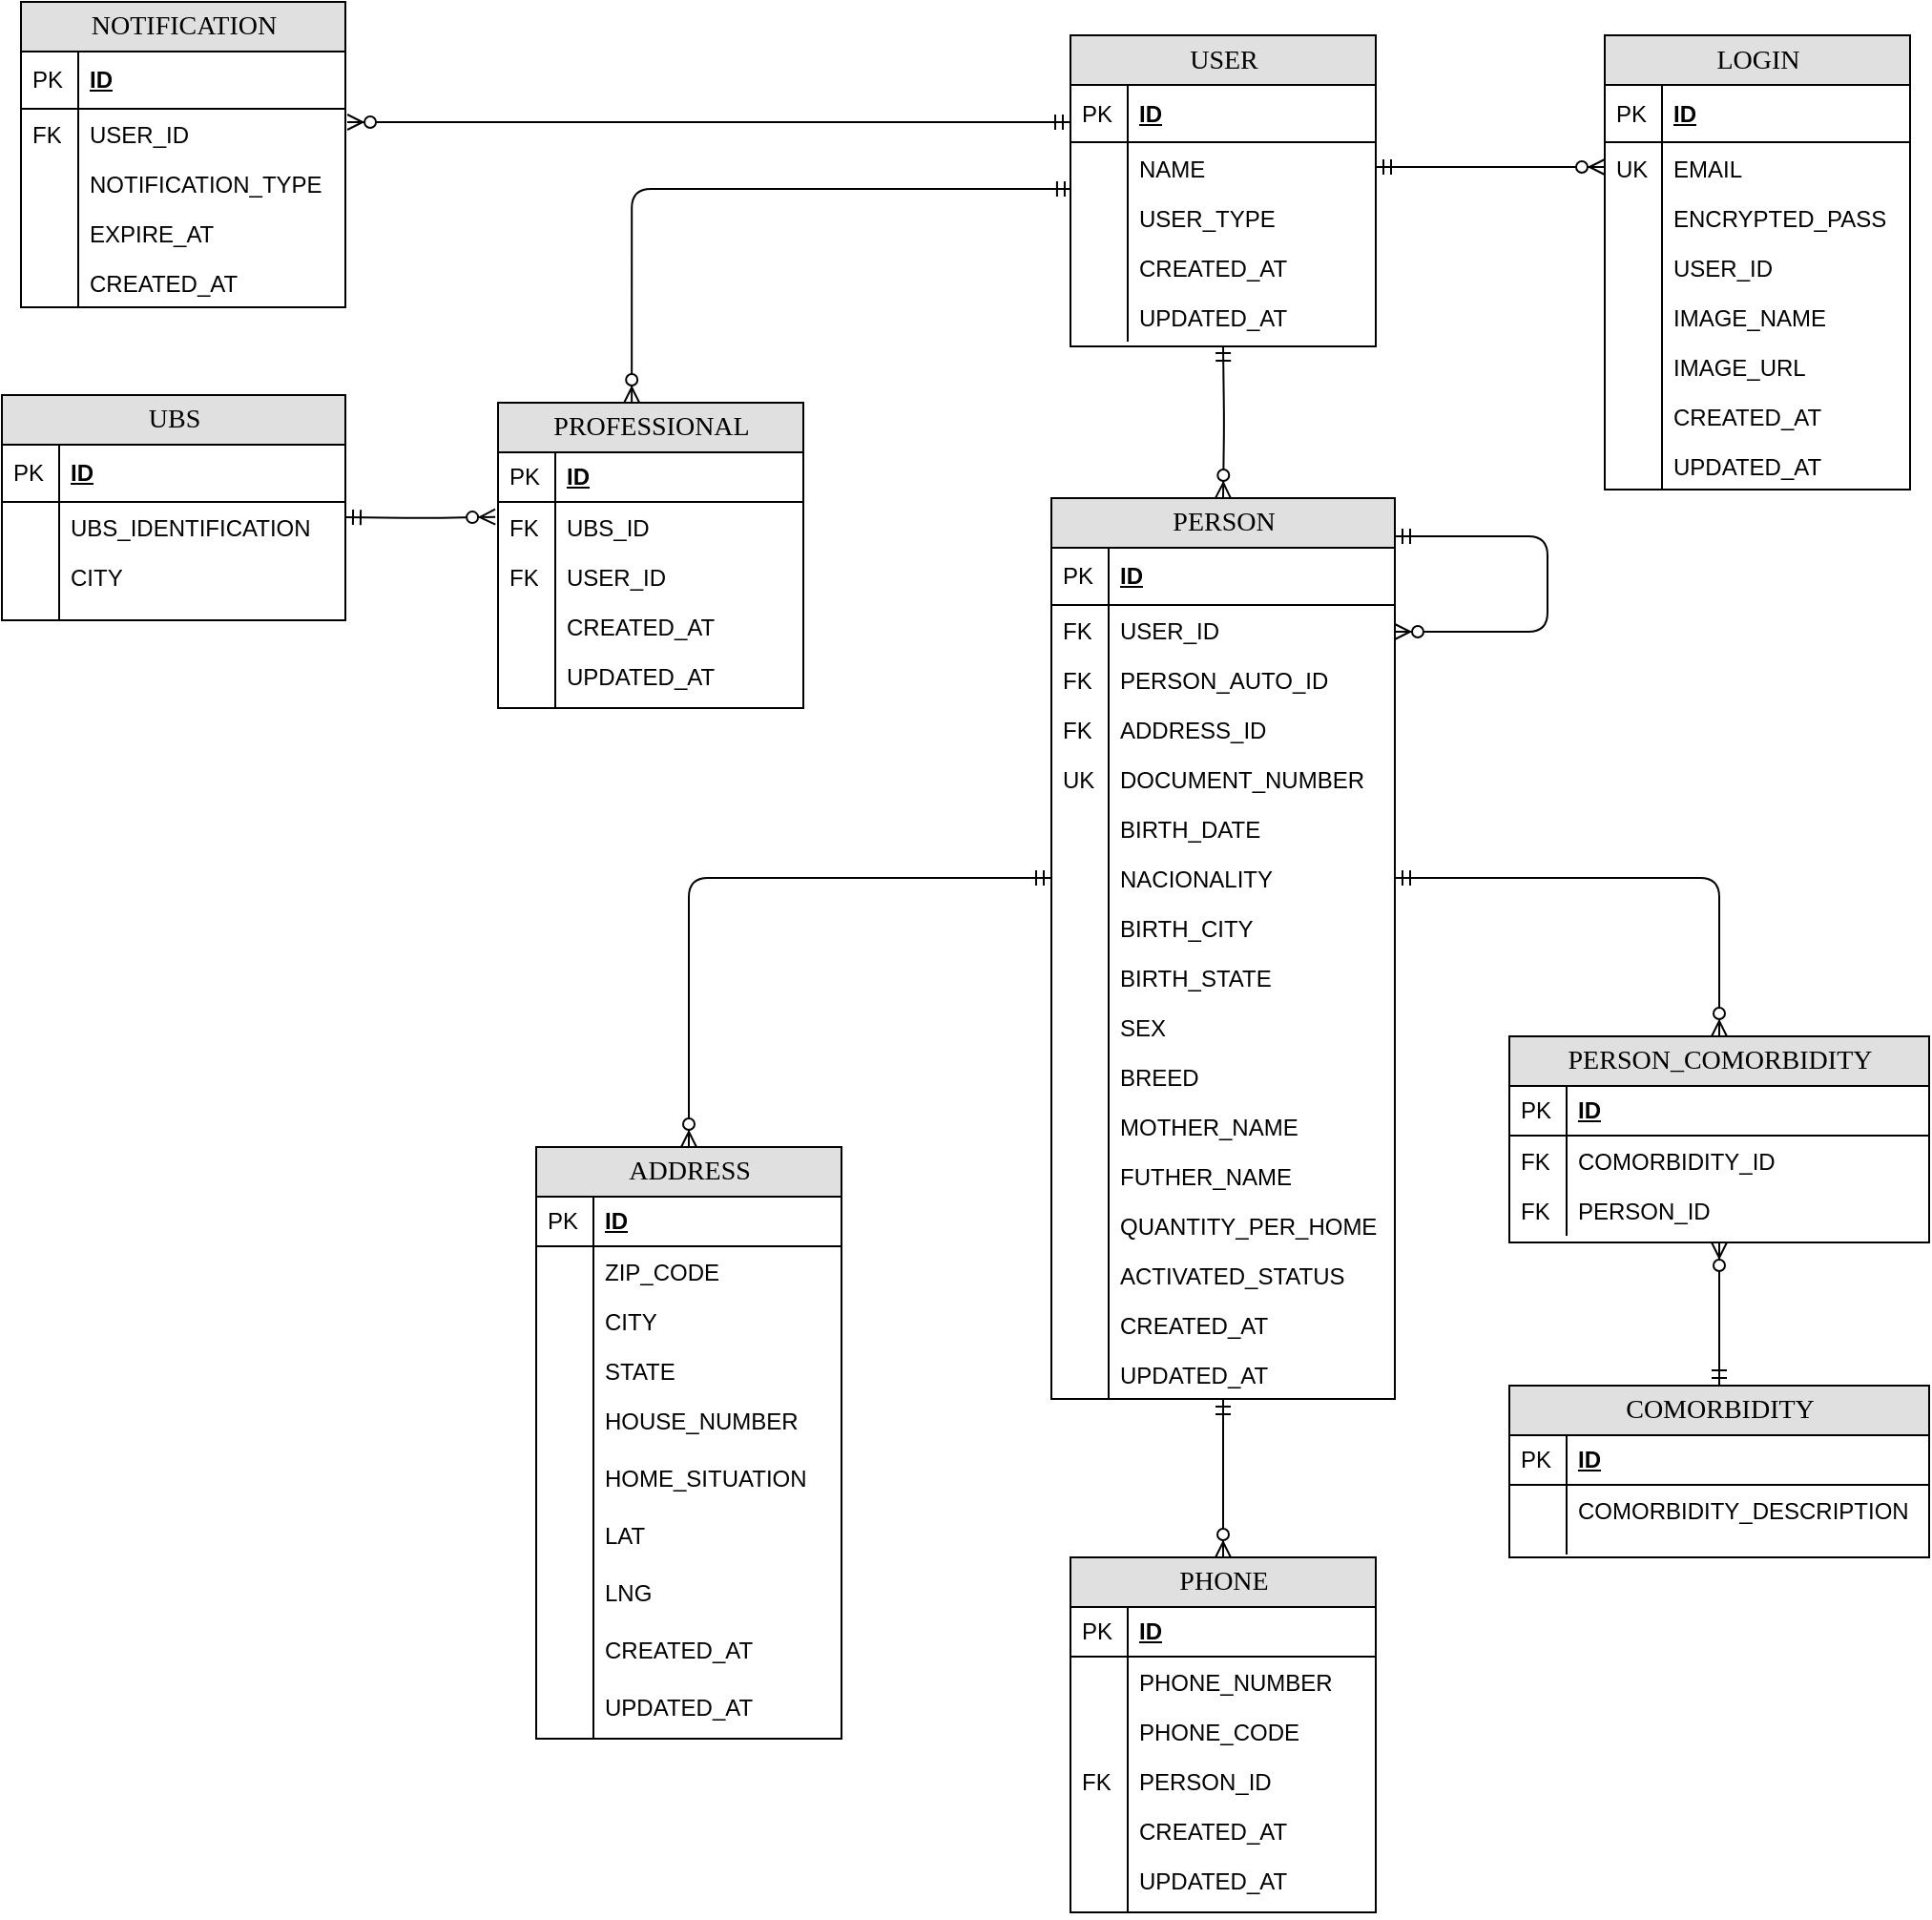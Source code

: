 <mxfile version="13.9.2" type="google"><diagram name="Page-1" id="e56a1550-8fbb-45ad-956c-1786394a9013"><mxGraphModel dx="608" dy="676" grid="1" gridSize="10" guides="1" tooltips="1" connect="1" arrows="1" fold="1" page="1" pageScale="1" pageWidth="1100" pageHeight="850" background="#ffffff" math="0" shadow="0"><root><mxCell id="0"/><mxCell id="1" parent="0"/><mxCell id="2e49270ec7c68f3f-19" value="PROFESSIONAL" style="swimlane;html=1;fontStyle=0;childLayout=stackLayout;horizontal=1;startSize=26;fillColor=#e0e0e0;horizontalStack=0;resizeParent=1;resizeLast=0;collapsible=1;marginBottom=0;swimlaneFillColor=#ffffff;align=center;rounded=0;shadow=0;comic=0;labelBackgroundColor=none;strokeWidth=1;fontFamily=Verdana;fontSize=14" parent="1" vertex="1"><mxGeometry x="290" y="360" width="160" height="160" as="geometry"><mxRectangle x="290" y="360" width="140" height="26" as="alternateBounds"/></mxGeometry></mxCell><mxCell id="2e49270ec7c68f3f-20" value="ID" style="shape=partialRectangle;top=0;left=0;right=0;bottom=1;html=1;align=left;verticalAlign=middle;fillColor=none;spacingLeft=34;spacingRight=4;whiteSpace=wrap;overflow=hidden;rotatable=0;points=[[0,0.5],[1,0.5]];portConstraint=eastwest;dropTarget=0;fontStyle=5;" parent="2e49270ec7c68f3f-19" vertex="1"><mxGeometry y="26" width="160" height="26" as="geometry"/></mxCell><mxCell id="2e49270ec7c68f3f-21" value="PK" style="shape=partialRectangle;top=0;left=0;bottom=0;html=1;fillColor=none;align=left;verticalAlign=middle;spacingLeft=4;spacingRight=4;whiteSpace=wrap;overflow=hidden;rotatable=0;points=[];portConstraint=eastwest;part=1;" parent="2e49270ec7c68f3f-20" vertex="1" connectable="0"><mxGeometry width="30" height="26" as="geometry"/></mxCell><mxCell id="MSawZMaYz2n1EIuN0tNE-8" value="UBS_ID" style="shape=partialRectangle;top=0;left=0;right=0;bottom=0;html=1;align=left;verticalAlign=top;fillColor=none;spacingLeft=34;spacingRight=4;whiteSpace=wrap;overflow=hidden;rotatable=0;points=[[0,0.5],[1,0.5]];portConstraint=eastwest;dropTarget=0;" parent="2e49270ec7c68f3f-19" vertex="1"><mxGeometry y="52" width="160" height="26" as="geometry"/></mxCell><mxCell id="MSawZMaYz2n1EIuN0tNE-9" value="FK" style="shape=partialRectangle;top=0;left=0;bottom=0;html=1;fillColor=none;align=left;verticalAlign=top;spacingLeft=4;spacingRight=4;whiteSpace=wrap;overflow=hidden;rotatable=0;points=[];portConstraint=eastwest;part=1;" parent="MSawZMaYz2n1EIuN0tNE-8" vertex="1" connectable="0"><mxGeometry width="30" height="26" as="geometry"/></mxCell><mxCell id="2e49270ec7c68f3f-22" value="USER_ID" style="shape=partialRectangle;top=0;left=0;right=0;bottom=0;html=1;align=left;verticalAlign=top;fillColor=none;spacingLeft=34;spacingRight=4;whiteSpace=wrap;overflow=hidden;rotatable=0;points=[[0,0.5],[1,0.5]];portConstraint=eastwest;dropTarget=0;" parent="2e49270ec7c68f3f-19" vertex="1"><mxGeometry y="78" width="160" height="26" as="geometry"/></mxCell><mxCell id="2e49270ec7c68f3f-23" value="FK" style="shape=partialRectangle;top=0;left=0;bottom=0;html=1;fillColor=none;align=left;verticalAlign=top;spacingLeft=4;spacingRight=4;whiteSpace=wrap;overflow=hidden;rotatable=0;points=[];portConstraint=eastwest;part=1;" parent="2e49270ec7c68f3f-22" vertex="1" connectable="0"><mxGeometry width="30" height="26" as="geometry"/></mxCell><mxCell id="dJWVz6h70ZoYhzrQXowc-44" value="CREATED_AT" style="shape=partialRectangle;top=0;left=0;right=0;bottom=0;html=1;align=left;verticalAlign=top;fillColor=none;spacingLeft=34;spacingRight=4;whiteSpace=wrap;overflow=hidden;rotatable=0;points=[[0,0.5],[1,0.5]];portConstraint=eastwest;dropTarget=0;" parent="2e49270ec7c68f3f-19" vertex="1"><mxGeometry y="104" width="160" height="26" as="geometry"/></mxCell><mxCell id="dJWVz6h70ZoYhzrQXowc-45" value="" style="shape=partialRectangle;top=0;left=0;bottom=0;html=1;fillColor=none;align=left;verticalAlign=top;spacingLeft=4;spacingRight=4;whiteSpace=wrap;overflow=hidden;rotatable=0;points=[];portConstraint=eastwest;part=1;" parent="dJWVz6h70ZoYhzrQXowc-44" vertex="1" connectable="0"><mxGeometry width="30" height="26" as="geometry"/></mxCell><mxCell id="dJWVz6h70ZoYhzrQXowc-52" value="UPDATED_AT" style="shape=partialRectangle;top=0;left=0;right=0;bottom=0;html=1;align=left;verticalAlign=top;fillColor=none;spacingLeft=34;spacingRight=4;whiteSpace=wrap;overflow=hidden;rotatable=0;points=[[0,0.5],[1,0.5]];portConstraint=eastwest;dropTarget=0;" parent="2e49270ec7c68f3f-19" vertex="1"><mxGeometry y="130" width="160" height="30" as="geometry"/></mxCell><mxCell id="dJWVz6h70ZoYhzrQXowc-53" value="" style="shape=partialRectangle;top=0;left=0;bottom=0;html=1;fillColor=none;align=left;verticalAlign=top;spacingLeft=4;spacingRight=4;whiteSpace=wrap;overflow=hidden;rotatable=0;points=[];portConstraint=eastwest;part=1;" parent="dJWVz6h70ZoYhzrQXowc-52" vertex="1" connectable="0"><mxGeometry width="30" height="30.0" as="geometry"/></mxCell><mxCell id="2e49270ec7c68f3f-30" value="PERSON" style="swimlane;html=1;fontStyle=0;childLayout=stackLayout;horizontal=1;startSize=26;fillColor=#e0e0e0;horizontalStack=0;resizeParent=1;resizeLast=0;collapsible=1;marginBottom=0;swimlaneFillColor=#ffffff;align=center;rounded=0;shadow=0;comic=0;labelBackgroundColor=none;strokeWidth=1;fontFamily=Verdana;fontSize=14" parent="1" vertex="1"><mxGeometry x="580" y="410" width="180" height="472" as="geometry"/></mxCell><mxCell id="2e49270ec7c68f3f-31" value="ID" style="shape=partialRectangle;top=0;left=0;right=0;bottom=1;html=1;align=left;verticalAlign=middle;fillColor=none;spacingLeft=34;spacingRight=4;whiteSpace=wrap;overflow=hidden;rotatable=0;points=[[0,0.5],[1,0.5]];portConstraint=eastwest;dropTarget=0;fontStyle=5;" parent="2e49270ec7c68f3f-30" vertex="1"><mxGeometry y="26" width="180" height="30" as="geometry"/></mxCell><mxCell id="2e49270ec7c68f3f-32" value="PK" style="shape=partialRectangle;top=0;left=0;bottom=0;html=1;fillColor=none;align=left;verticalAlign=middle;spacingLeft=4;spacingRight=4;whiteSpace=wrap;overflow=hidden;rotatable=0;points=[];portConstraint=eastwest;part=1;" parent="2e49270ec7c68f3f-31" vertex="1" connectable="0"><mxGeometry width="30" height="30" as="geometry"/></mxCell><mxCell id="2e49270ec7c68f3f-33" value="USER_ID" style="shape=partialRectangle;top=0;left=0;right=0;bottom=0;html=1;align=left;verticalAlign=top;fillColor=none;spacingLeft=34;spacingRight=4;whiteSpace=wrap;overflow=hidden;rotatable=0;points=[[0,0.5],[1,0.5]];portConstraint=eastwest;dropTarget=0;" parent="2e49270ec7c68f3f-30" vertex="1"><mxGeometry y="56" width="180" height="26" as="geometry"/></mxCell><mxCell id="2e49270ec7c68f3f-34" value="FK" style="shape=partialRectangle;top=0;left=0;bottom=0;html=1;fillColor=none;align=left;verticalAlign=top;spacingLeft=4;spacingRight=4;whiteSpace=wrap;overflow=hidden;rotatable=0;points=[];portConstraint=eastwest;part=1;" parent="2e49270ec7c68f3f-33" vertex="1" connectable="0"><mxGeometry width="30" height="26" as="geometry"/></mxCell><mxCell id="dJWVz6h70ZoYhzrQXowc-6" value="PERSON_AUTO_ID" style="shape=partialRectangle;top=0;left=0;right=0;bottom=0;html=1;align=left;verticalAlign=top;fillColor=none;spacingLeft=34;spacingRight=4;whiteSpace=wrap;overflow=hidden;rotatable=0;points=[[0,0.5],[1,0.5]];portConstraint=eastwest;dropTarget=0;" parent="2e49270ec7c68f3f-30" vertex="1"><mxGeometry y="82" width="180" height="26" as="geometry"/></mxCell><mxCell id="dJWVz6h70ZoYhzrQXowc-7" value="FK" style="shape=partialRectangle;top=0;left=0;bottom=0;html=1;fillColor=none;align=left;verticalAlign=top;spacingLeft=4;spacingRight=4;whiteSpace=wrap;overflow=hidden;rotatable=0;points=[];portConstraint=eastwest;part=1;" parent="dJWVz6h70ZoYhzrQXowc-6" vertex="1" connectable="0"><mxGeometry width="30" height="26" as="geometry"/></mxCell><mxCell id="F0-xyj9zfPIRw7pOs0oH-39" value="ADDRESS_ID" style="shape=partialRectangle;top=0;left=0;right=0;bottom=0;html=1;align=left;verticalAlign=top;fillColor=none;spacingLeft=34;spacingRight=4;whiteSpace=wrap;overflow=hidden;rotatable=0;points=[[0,0.5],[1,0.5]];portConstraint=eastwest;dropTarget=0;" vertex="1" parent="2e49270ec7c68f3f-30"><mxGeometry y="108" width="180" height="26" as="geometry"/></mxCell><mxCell id="F0-xyj9zfPIRw7pOs0oH-40" value="FK" style="shape=partialRectangle;top=0;left=0;bottom=0;html=1;fillColor=none;align=left;verticalAlign=top;spacingLeft=4;spacingRight=4;whiteSpace=wrap;overflow=hidden;rotatable=0;points=[];portConstraint=eastwest;part=1;" vertex="1" connectable="0" parent="F0-xyj9zfPIRw7pOs0oH-39"><mxGeometry width="30" height="26" as="geometry"/></mxCell><mxCell id="2e49270ec7c68f3f-35" value="DOCUMENT_NUMBER" style="shape=partialRectangle;top=0;left=0;right=0;bottom=0;html=1;align=left;verticalAlign=top;fillColor=none;spacingLeft=34;spacingRight=4;whiteSpace=wrap;overflow=hidden;rotatable=0;points=[[0,0.5],[1,0.5]];portConstraint=eastwest;dropTarget=0;" parent="2e49270ec7c68f3f-30" vertex="1"><mxGeometry y="134" width="180" height="26" as="geometry"/></mxCell><mxCell id="2e49270ec7c68f3f-36" value="UK" style="shape=partialRectangle;top=0;left=0;bottom=0;html=1;fillColor=none;align=left;verticalAlign=top;spacingLeft=4;spacingRight=4;whiteSpace=wrap;overflow=hidden;rotatable=0;points=[];portConstraint=eastwest;part=1;" parent="2e49270ec7c68f3f-35" vertex="1" connectable="0"><mxGeometry width="30" height="26" as="geometry"/></mxCell><mxCell id="2e49270ec7c68f3f-37" value="BIRTH_DATE" style="shape=partialRectangle;top=0;left=0;right=0;bottom=0;html=1;align=left;verticalAlign=top;fillColor=none;spacingLeft=34;spacingRight=4;whiteSpace=wrap;overflow=hidden;rotatable=0;points=[[0,0.5],[1,0.5]];portConstraint=eastwest;dropTarget=0;" parent="2e49270ec7c68f3f-30" vertex="1"><mxGeometry y="160" width="180" height="26" as="geometry"/></mxCell><mxCell id="2e49270ec7c68f3f-38" value="" style="shape=partialRectangle;top=0;left=0;bottom=0;html=1;fillColor=none;align=left;verticalAlign=top;spacingLeft=4;spacingRight=4;whiteSpace=wrap;overflow=hidden;rotatable=0;points=[];portConstraint=eastwest;part=1;" parent="2e49270ec7c68f3f-37" vertex="1" connectable="0"><mxGeometry width="30" height="26" as="geometry"/></mxCell><mxCell id="MSawZMaYz2n1EIuN0tNE-45" value="NACIONALITY" style="shape=partialRectangle;top=0;left=0;right=0;bottom=0;html=1;align=left;verticalAlign=top;fillColor=none;spacingLeft=34;spacingRight=4;whiteSpace=wrap;overflow=hidden;rotatable=0;points=[[0,0.5],[1,0.5]];portConstraint=eastwest;dropTarget=0;" parent="2e49270ec7c68f3f-30" vertex="1"><mxGeometry y="186" width="180" height="26" as="geometry"/></mxCell><mxCell id="MSawZMaYz2n1EIuN0tNE-46" value="" style="shape=partialRectangle;top=0;left=0;bottom=0;html=1;fillColor=none;align=left;verticalAlign=top;spacingLeft=4;spacingRight=4;whiteSpace=wrap;overflow=hidden;rotatable=0;points=[];portConstraint=eastwest;part=1;" parent="MSawZMaYz2n1EIuN0tNE-45" vertex="1" connectable="0"><mxGeometry width="30" height="26" as="geometry"/></mxCell><mxCell id="MSawZMaYz2n1EIuN0tNE-47" value="BIRTH_CITY" style="shape=partialRectangle;top=0;left=0;right=0;bottom=0;html=1;align=left;verticalAlign=top;fillColor=none;spacingLeft=34;spacingRight=4;whiteSpace=wrap;overflow=hidden;rotatable=0;points=[[0,0.5],[1,0.5]];portConstraint=eastwest;dropTarget=0;" parent="2e49270ec7c68f3f-30" vertex="1"><mxGeometry y="212" width="180" height="26" as="geometry"/></mxCell><mxCell id="MSawZMaYz2n1EIuN0tNE-48" value="" style="shape=partialRectangle;top=0;left=0;bottom=0;html=1;fillColor=none;align=left;verticalAlign=top;spacingLeft=4;spacingRight=4;whiteSpace=wrap;overflow=hidden;rotatable=0;points=[];portConstraint=eastwest;part=1;" parent="MSawZMaYz2n1EIuN0tNE-47" vertex="1" connectable="0"><mxGeometry width="30" height="26" as="geometry"/></mxCell><mxCell id="MSawZMaYz2n1EIuN0tNE-49" value="BIRTH_STATE" style="shape=partialRectangle;top=0;left=0;right=0;bottom=0;html=1;align=left;verticalAlign=top;fillColor=none;spacingLeft=34;spacingRight=4;whiteSpace=wrap;overflow=hidden;rotatable=0;points=[[0,0.5],[1,0.5]];portConstraint=eastwest;dropTarget=0;" parent="2e49270ec7c68f3f-30" vertex="1"><mxGeometry y="238" width="180" height="26" as="geometry"/></mxCell><mxCell id="MSawZMaYz2n1EIuN0tNE-50" value="" style="shape=partialRectangle;top=0;left=0;bottom=0;html=1;fillColor=none;align=left;verticalAlign=top;spacingLeft=4;spacingRight=4;whiteSpace=wrap;overflow=hidden;rotatable=0;points=[];portConstraint=eastwest;part=1;" parent="MSawZMaYz2n1EIuN0tNE-49" vertex="1" connectable="0"><mxGeometry width="30" height="26" as="geometry"/></mxCell><mxCell id="MSawZMaYz2n1EIuN0tNE-51" value="SEX" style="shape=partialRectangle;top=0;left=0;right=0;bottom=0;html=1;align=left;verticalAlign=top;fillColor=none;spacingLeft=34;spacingRight=4;whiteSpace=wrap;overflow=hidden;rotatable=0;points=[[0,0.5],[1,0.5]];portConstraint=eastwest;dropTarget=0;" parent="2e49270ec7c68f3f-30" vertex="1"><mxGeometry y="264" width="180" height="26" as="geometry"/></mxCell><mxCell id="MSawZMaYz2n1EIuN0tNE-52" value="" style="shape=partialRectangle;top=0;left=0;bottom=0;html=1;fillColor=none;align=left;verticalAlign=top;spacingLeft=4;spacingRight=4;whiteSpace=wrap;overflow=hidden;rotatable=0;points=[];portConstraint=eastwest;part=1;" parent="MSawZMaYz2n1EIuN0tNE-51" vertex="1" connectable="0"><mxGeometry width="30" height="26" as="geometry"/></mxCell><mxCell id="MSawZMaYz2n1EIuN0tNE-53" value="BREED" style="shape=partialRectangle;top=0;left=0;right=0;bottom=0;html=1;align=left;verticalAlign=top;fillColor=none;spacingLeft=34;spacingRight=4;whiteSpace=wrap;overflow=hidden;rotatable=0;points=[[0,0.5],[1,0.5]];portConstraint=eastwest;dropTarget=0;" parent="2e49270ec7c68f3f-30" vertex="1"><mxGeometry y="290" width="180" height="26" as="geometry"/></mxCell><mxCell id="MSawZMaYz2n1EIuN0tNE-54" value="" style="shape=partialRectangle;top=0;left=0;bottom=0;html=1;fillColor=none;align=left;verticalAlign=top;spacingLeft=4;spacingRight=4;whiteSpace=wrap;overflow=hidden;rotatable=0;points=[];portConstraint=eastwest;part=1;" parent="MSawZMaYz2n1EIuN0tNE-53" vertex="1" connectable="0"><mxGeometry width="30" height="26" as="geometry"/></mxCell><mxCell id="MSawZMaYz2n1EIuN0tNE-57" value="MOTHER_NAME" style="shape=partialRectangle;top=0;left=0;right=0;bottom=0;html=1;align=left;verticalAlign=top;fillColor=none;spacingLeft=34;spacingRight=4;whiteSpace=wrap;overflow=hidden;rotatable=0;points=[[0,0.5],[1,0.5]];portConstraint=eastwest;dropTarget=0;" parent="2e49270ec7c68f3f-30" vertex="1"><mxGeometry y="316" width="180" height="26" as="geometry"/></mxCell><mxCell id="MSawZMaYz2n1EIuN0tNE-58" value="" style="shape=partialRectangle;top=0;left=0;bottom=0;html=1;fillColor=none;align=left;verticalAlign=top;spacingLeft=4;spacingRight=4;whiteSpace=wrap;overflow=hidden;rotatable=0;points=[];portConstraint=eastwest;part=1;" parent="MSawZMaYz2n1EIuN0tNE-57" vertex="1" connectable="0"><mxGeometry width="30" height="26" as="geometry"/></mxCell><mxCell id="MSawZMaYz2n1EIuN0tNE-55" value="FUTHER_NAME" style="shape=partialRectangle;top=0;left=0;right=0;bottom=0;html=1;align=left;verticalAlign=top;fillColor=none;spacingLeft=34;spacingRight=4;whiteSpace=wrap;overflow=hidden;rotatable=0;points=[[0,0.5],[1,0.5]];portConstraint=eastwest;dropTarget=0;" parent="2e49270ec7c68f3f-30" vertex="1"><mxGeometry y="342" width="180" height="26" as="geometry"/></mxCell><mxCell id="MSawZMaYz2n1EIuN0tNE-56" value="" style="shape=partialRectangle;top=0;left=0;bottom=0;html=1;fillColor=none;align=left;verticalAlign=top;spacingLeft=4;spacingRight=4;whiteSpace=wrap;overflow=hidden;rotatable=0;points=[];portConstraint=eastwest;part=1;" parent="MSawZMaYz2n1EIuN0tNE-55" vertex="1" connectable="0"><mxGeometry width="30" height="26" as="geometry"/></mxCell><mxCell id="MSawZMaYz2n1EIuN0tNE-65" value="QUANTITY_PER_HOME" style="shape=partialRectangle;top=0;left=0;right=0;bottom=0;html=1;align=left;verticalAlign=top;fillColor=none;spacingLeft=34;spacingRight=4;whiteSpace=wrap;overflow=hidden;rotatable=0;points=[[0,0.5],[1,0.5]];portConstraint=eastwest;dropTarget=0;" parent="2e49270ec7c68f3f-30" vertex="1"><mxGeometry y="368" width="180" height="26" as="geometry"/></mxCell><mxCell id="MSawZMaYz2n1EIuN0tNE-66" value="" style="shape=partialRectangle;top=0;left=0;bottom=0;html=1;fillColor=none;align=left;verticalAlign=top;spacingLeft=4;spacingRight=4;whiteSpace=wrap;overflow=hidden;rotatable=0;points=[];portConstraint=eastwest;part=1;" parent="MSawZMaYz2n1EIuN0tNE-65" vertex="1" connectable="0"><mxGeometry width="30" height="26" as="geometry"/></mxCell><mxCell id="dJWVz6h70ZoYhzrQXowc-1" value="ACTIVATED_STATUS" style="shape=partialRectangle;top=0;left=0;right=0;bottom=0;html=1;align=left;verticalAlign=top;fillColor=none;spacingLeft=34;spacingRight=4;whiteSpace=wrap;overflow=hidden;rotatable=0;points=[[0,0.5],[1,0.5]];portConstraint=eastwest;dropTarget=0;" parent="2e49270ec7c68f3f-30" vertex="1"><mxGeometry y="394" width="180" height="26" as="geometry"/></mxCell><mxCell id="dJWVz6h70ZoYhzrQXowc-2" value="" style="shape=partialRectangle;top=0;left=0;bottom=0;html=1;fillColor=none;align=left;verticalAlign=top;spacingLeft=4;spacingRight=4;whiteSpace=wrap;overflow=hidden;rotatable=0;points=[];portConstraint=eastwest;part=1;" parent="dJWVz6h70ZoYhzrQXowc-1" vertex="1" connectable="0"><mxGeometry width="30" height="26" as="geometry"/></mxCell><mxCell id="dJWVz6h70ZoYhzrQXowc-42" value="CREATED_AT" style="shape=partialRectangle;top=0;left=0;right=0;bottom=0;html=1;align=left;verticalAlign=top;fillColor=none;spacingLeft=34;spacingRight=4;whiteSpace=wrap;overflow=hidden;rotatable=0;points=[[0,0.5],[1,0.5]];portConstraint=eastwest;dropTarget=0;" parent="2e49270ec7c68f3f-30" vertex="1"><mxGeometry y="420" width="180" height="26" as="geometry"/></mxCell><mxCell id="dJWVz6h70ZoYhzrQXowc-43" value="" style="shape=partialRectangle;top=0;left=0;bottom=0;html=1;fillColor=none;align=left;verticalAlign=top;spacingLeft=4;spacingRight=4;whiteSpace=wrap;overflow=hidden;rotatable=0;points=[];portConstraint=eastwest;part=1;" parent="dJWVz6h70ZoYhzrQXowc-42" vertex="1" connectable="0"><mxGeometry width="30" height="26" as="geometry"/></mxCell><mxCell id="dJWVz6h70ZoYhzrQXowc-50" value="UPDATED_AT" style="shape=partialRectangle;top=0;left=0;right=0;bottom=0;html=1;align=left;verticalAlign=top;fillColor=none;spacingLeft=34;spacingRight=4;whiteSpace=wrap;overflow=hidden;rotatable=0;points=[[0,0.5],[1,0.5]];portConstraint=eastwest;dropTarget=0;" parent="2e49270ec7c68f3f-30" vertex="1"><mxGeometry y="446" width="180" height="26" as="geometry"/></mxCell><mxCell id="dJWVz6h70ZoYhzrQXowc-51" value="" style="shape=partialRectangle;top=0;left=0;bottom=0;html=1;fillColor=none;align=left;verticalAlign=top;spacingLeft=4;spacingRight=4;whiteSpace=wrap;overflow=hidden;rotatable=0;points=[];portConstraint=eastwest;part=1;" parent="dJWVz6h70ZoYhzrQXowc-50" vertex="1" connectable="0"><mxGeometry width="30" height="26" as="geometry"/></mxCell><mxCell id="2e49270ec7c68f3f-58" value="" style="edgeStyle=orthogonalEdgeStyle;html=1;endArrow=ERzeroToMany;startArrow=ERmandOne;labelBackgroundColor=none;fontFamily=Verdana;fontSize=14;" parent="1" target="2e49270ec7c68f3f-30" edge="1"><mxGeometry width="100" height="100" relative="1" as="geometry"><mxPoint x="670" y="330" as="sourcePoint"/><mxPoint x="830" y="380" as="targetPoint"/><Array as="points"/></mxGeometry></mxCell><mxCell id="2e49270ec7c68f3f-80" value="UBS" style="swimlane;html=1;fontStyle=0;childLayout=stackLayout;horizontal=1;startSize=26;fillColor=#e0e0e0;horizontalStack=0;resizeParent=1;resizeLast=0;collapsible=1;marginBottom=0;swimlaneFillColor=#ffffff;align=center;rounded=0;shadow=0;comic=0;labelBackgroundColor=none;strokeWidth=1;fontFamily=Verdana;fontSize=14" parent="1" vertex="1"><mxGeometry x="30" y="356" width="180" height="118" as="geometry"/></mxCell><mxCell id="2e49270ec7c68f3f-81" value="ID" style="shape=partialRectangle;top=0;left=0;right=0;bottom=1;html=1;align=left;verticalAlign=middle;fillColor=none;spacingLeft=34;spacingRight=4;whiteSpace=wrap;overflow=hidden;rotatable=0;points=[[0,0.5],[1,0.5]];portConstraint=eastwest;dropTarget=0;fontStyle=5;" parent="2e49270ec7c68f3f-80" vertex="1"><mxGeometry y="26" width="180" height="30" as="geometry"/></mxCell><mxCell id="2e49270ec7c68f3f-82" value="PK" style="shape=partialRectangle;top=0;left=0;bottom=0;html=1;fillColor=none;align=left;verticalAlign=middle;spacingLeft=4;spacingRight=4;whiteSpace=wrap;overflow=hidden;rotatable=0;points=[];portConstraint=eastwest;part=1;" parent="2e49270ec7c68f3f-81" vertex="1" connectable="0"><mxGeometry width="30" height="30" as="geometry"/></mxCell><mxCell id="2e49270ec7c68f3f-87" value="UBS_IDENTIFICATION" style="shape=partialRectangle;top=0;left=0;right=0;bottom=0;html=1;align=left;verticalAlign=top;fillColor=none;spacingLeft=34;spacingRight=4;whiteSpace=wrap;overflow=hidden;rotatable=0;points=[[0,0.5],[1,0.5]];portConstraint=eastwest;dropTarget=0;" parent="2e49270ec7c68f3f-80" vertex="1"><mxGeometry y="56" width="180" height="26" as="geometry"/></mxCell><mxCell id="2e49270ec7c68f3f-88" value="" style="shape=partialRectangle;top=0;left=0;bottom=0;html=1;fillColor=none;align=left;verticalAlign=top;spacingLeft=4;spacingRight=4;whiteSpace=wrap;overflow=hidden;rotatable=0;points=[];portConstraint=eastwest;part=1;" parent="2e49270ec7c68f3f-87" vertex="1" connectable="0"><mxGeometry width="30" height="26" as="geometry"/></mxCell><mxCell id="MSawZMaYz2n1EIuN0tNE-5" value="CITY" style="shape=partialRectangle;top=0;left=0;right=0;bottom=0;html=1;align=left;verticalAlign=top;fillColor=none;spacingLeft=34;spacingRight=4;whiteSpace=wrap;overflow=hidden;rotatable=0;points=[[0,0.5],[1,0.5]];portConstraint=eastwest;dropTarget=0;" parent="2e49270ec7c68f3f-80" vertex="1"><mxGeometry y="82" width="180" height="26" as="geometry"/></mxCell><mxCell id="MSawZMaYz2n1EIuN0tNE-6" value="" style="shape=partialRectangle;top=0;left=0;bottom=0;html=1;fillColor=none;align=left;verticalAlign=top;spacingLeft=4;spacingRight=4;whiteSpace=wrap;overflow=hidden;rotatable=0;points=[];portConstraint=eastwest;part=1;" parent="MSawZMaYz2n1EIuN0tNE-5" vertex="1" connectable="0"><mxGeometry width="30" height="26" as="geometry"/></mxCell><mxCell id="2e49270ec7c68f3f-89" value="" style="shape=partialRectangle;top=0;left=0;right=0;bottom=0;html=1;align=left;verticalAlign=top;fillColor=none;spacingLeft=34;spacingRight=4;whiteSpace=wrap;overflow=hidden;rotatable=0;points=[[0,0.5],[1,0.5]];portConstraint=eastwest;dropTarget=0;" parent="2e49270ec7c68f3f-80" vertex="1"><mxGeometry y="108" width="180" height="10" as="geometry"/></mxCell><mxCell id="2e49270ec7c68f3f-90" value="" style="shape=partialRectangle;top=0;left=0;bottom=0;html=1;fillColor=none;align=left;verticalAlign=top;spacingLeft=4;spacingRight=4;whiteSpace=wrap;overflow=hidden;rotatable=0;points=[];portConstraint=eastwest;part=1;" parent="2e49270ec7c68f3f-89" vertex="1" connectable="0"><mxGeometry width="30" height="10" as="geometry"/></mxCell><mxCell id="MSawZMaYz2n1EIuN0tNE-19" value="ADDRESS" style="swimlane;html=1;fontStyle=0;childLayout=stackLayout;horizontal=1;startSize=26;fillColor=#e0e0e0;horizontalStack=0;resizeParent=1;resizeLast=0;collapsible=1;marginBottom=0;swimlaneFillColor=#ffffff;align=center;rounded=0;shadow=0;comic=0;labelBackgroundColor=none;strokeWidth=1;fontFamily=Verdana;fontSize=14" parent="1" vertex="1"><mxGeometry x="310" y="750" width="160" height="310" as="geometry"/></mxCell><mxCell id="MSawZMaYz2n1EIuN0tNE-20" value="ID" style="shape=partialRectangle;top=0;left=0;right=0;bottom=1;html=1;align=left;verticalAlign=middle;fillColor=none;spacingLeft=34;spacingRight=4;whiteSpace=wrap;overflow=hidden;rotatable=0;points=[[0,0.5],[1,0.5]];portConstraint=eastwest;dropTarget=0;fontStyle=5;" parent="MSawZMaYz2n1EIuN0tNE-19" vertex="1"><mxGeometry y="26" width="160" height="26" as="geometry"/></mxCell><mxCell id="MSawZMaYz2n1EIuN0tNE-21" value="PK" style="shape=partialRectangle;top=0;left=0;bottom=0;html=1;fillColor=none;align=left;verticalAlign=middle;spacingLeft=4;spacingRight=4;whiteSpace=wrap;overflow=hidden;rotatable=0;points=[];portConstraint=eastwest;part=1;" parent="MSawZMaYz2n1EIuN0tNE-20" vertex="1" connectable="0"><mxGeometry width="30" height="26" as="geometry"/></mxCell><mxCell id="MSawZMaYz2n1EIuN0tNE-22" value="ZIP_CODE" style="shape=partialRectangle;top=0;left=0;right=0;bottom=0;html=1;align=left;verticalAlign=top;fillColor=none;spacingLeft=34;spacingRight=4;whiteSpace=wrap;overflow=hidden;rotatable=0;points=[[0,0.5],[1,0.5]];portConstraint=eastwest;dropTarget=0;" parent="MSawZMaYz2n1EIuN0tNE-19" vertex="1"><mxGeometry y="52" width="160" height="26" as="geometry"/></mxCell><mxCell id="MSawZMaYz2n1EIuN0tNE-23" value="" style="shape=partialRectangle;top=0;left=0;bottom=0;html=1;fillColor=none;align=left;verticalAlign=top;spacingLeft=4;spacingRight=4;whiteSpace=wrap;overflow=hidden;rotatable=0;points=[];portConstraint=eastwest;part=1;" parent="MSawZMaYz2n1EIuN0tNE-22" vertex="1" connectable="0"><mxGeometry width="30" height="26" as="geometry"/></mxCell><mxCell id="MSawZMaYz2n1EIuN0tNE-24" value="CITY" style="shape=partialRectangle;top=0;left=0;right=0;bottom=0;html=1;align=left;verticalAlign=top;fillColor=none;spacingLeft=34;spacingRight=4;whiteSpace=wrap;overflow=hidden;rotatable=0;points=[[0,0.5],[1,0.5]];portConstraint=eastwest;dropTarget=0;" parent="MSawZMaYz2n1EIuN0tNE-19" vertex="1"><mxGeometry y="78" width="160" height="26" as="geometry"/></mxCell><mxCell id="MSawZMaYz2n1EIuN0tNE-25" value="" style="shape=partialRectangle;top=0;left=0;bottom=0;html=1;fillColor=none;align=left;verticalAlign=top;spacingLeft=4;spacingRight=4;whiteSpace=wrap;overflow=hidden;rotatable=0;points=[];portConstraint=eastwest;part=1;" parent="MSawZMaYz2n1EIuN0tNE-24" vertex="1" connectable="0"><mxGeometry width="30" height="26" as="geometry"/></mxCell><mxCell id="MSawZMaYz2n1EIuN0tNE-28" value="STATE" style="shape=partialRectangle;top=0;left=0;right=0;bottom=0;html=1;align=left;verticalAlign=top;fillColor=none;spacingLeft=34;spacingRight=4;whiteSpace=wrap;overflow=hidden;rotatable=0;points=[[0,0.5],[1,0.5]];portConstraint=eastwest;dropTarget=0;" parent="MSawZMaYz2n1EIuN0tNE-19" vertex="1"><mxGeometry y="104" width="160" height="26" as="geometry"/></mxCell><mxCell id="MSawZMaYz2n1EIuN0tNE-29" value="" style="shape=partialRectangle;top=0;left=0;bottom=0;html=1;fillColor=none;align=left;verticalAlign=top;spacingLeft=4;spacingRight=4;whiteSpace=wrap;overflow=hidden;rotatable=0;points=[];portConstraint=eastwest;part=1;" parent="MSawZMaYz2n1EIuN0tNE-28" vertex="1" connectable="0"><mxGeometry width="30" height="26" as="geometry"/></mxCell><mxCell id="F0-xyj9zfPIRw7pOs0oH-3" value="HOUSE_NUMBER" style="shape=partialRectangle;top=0;left=0;right=0;bottom=0;html=1;align=left;verticalAlign=top;fillColor=none;spacingLeft=34;spacingRight=4;whiteSpace=wrap;overflow=hidden;rotatable=0;points=[[0,0.5],[1,0.5]];portConstraint=eastwest;dropTarget=0;" vertex="1" parent="MSawZMaYz2n1EIuN0tNE-19"><mxGeometry y="130" width="160" height="30" as="geometry"/></mxCell><mxCell id="F0-xyj9zfPIRw7pOs0oH-4" value="" style="shape=partialRectangle;top=0;left=0;bottom=0;html=1;fillColor=none;align=left;verticalAlign=top;spacingLeft=4;spacingRight=4;whiteSpace=wrap;overflow=hidden;rotatable=0;points=[];portConstraint=eastwest;part=1;" vertex="1" connectable="0" parent="F0-xyj9zfPIRw7pOs0oH-3"><mxGeometry width="30" height="30.0" as="geometry"/></mxCell><mxCell id="F0-xyj9zfPIRw7pOs0oH-5" value="HOME_SITUATION" style="shape=partialRectangle;top=0;left=0;right=0;bottom=0;html=1;align=left;verticalAlign=top;fillColor=none;spacingLeft=34;spacingRight=4;whiteSpace=wrap;overflow=hidden;rotatable=0;points=[[0,0.5],[1,0.5]];portConstraint=eastwest;dropTarget=0;" vertex="1" parent="MSawZMaYz2n1EIuN0tNE-19"><mxGeometry y="160" width="160" height="30" as="geometry"/></mxCell><mxCell id="F0-xyj9zfPIRw7pOs0oH-6" value="" style="shape=partialRectangle;top=0;left=0;bottom=0;html=1;fillColor=none;align=left;verticalAlign=top;spacingLeft=4;spacingRight=4;whiteSpace=wrap;overflow=hidden;rotatable=0;points=[];portConstraint=eastwest;part=1;" vertex="1" connectable="0" parent="F0-xyj9zfPIRw7pOs0oH-5"><mxGeometry width="30" height="30.0" as="geometry"/></mxCell><mxCell id="dJWVz6h70ZoYhzrQXowc-56" value="LAT" style="shape=partialRectangle;top=0;left=0;right=0;bottom=0;html=1;align=left;verticalAlign=top;fillColor=none;spacingLeft=34;spacingRight=4;whiteSpace=wrap;overflow=hidden;rotatable=0;points=[[0,0.5],[1,0.5]];portConstraint=eastwest;dropTarget=0;" parent="MSawZMaYz2n1EIuN0tNE-19" vertex="1"><mxGeometry y="190" width="160" height="30" as="geometry"/></mxCell><mxCell id="dJWVz6h70ZoYhzrQXowc-57" value="" style="shape=partialRectangle;top=0;left=0;bottom=0;html=1;fillColor=none;align=left;verticalAlign=top;spacingLeft=4;spacingRight=4;whiteSpace=wrap;overflow=hidden;rotatable=0;points=[];portConstraint=eastwest;part=1;" parent="dJWVz6h70ZoYhzrQXowc-56" vertex="1" connectable="0"><mxGeometry width="30" height="30.0" as="geometry"/></mxCell><mxCell id="F0-xyj9zfPIRw7pOs0oH-1" value="LNG" style="shape=partialRectangle;top=0;left=0;right=0;bottom=0;html=1;align=left;verticalAlign=top;fillColor=none;spacingLeft=34;spacingRight=4;whiteSpace=wrap;overflow=hidden;rotatable=0;points=[[0,0.5],[1,0.5]];portConstraint=eastwest;dropTarget=0;" vertex="1" parent="MSawZMaYz2n1EIuN0tNE-19"><mxGeometry y="220" width="160" height="30" as="geometry"/></mxCell><mxCell id="F0-xyj9zfPIRw7pOs0oH-2" value="" style="shape=partialRectangle;top=0;left=0;bottom=0;html=1;fillColor=none;align=left;verticalAlign=top;spacingLeft=4;spacingRight=4;whiteSpace=wrap;overflow=hidden;rotatable=0;points=[];portConstraint=eastwest;part=1;" vertex="1" connectable="0" parent="F0-xyj9zfPIRw7pOs0oH-1"><mxGeometry width="30" height="30.0" as="geometry"/></mxCell><mxCell id="F0-xyj9zfPIRw7pOs0oH-30" value="CREATED_AT" style="shape=partialRectangle;top=0;left=0;right=0;bottom=0;html=1;align=left;verticalAlign=top;fillColor=none;spacingLeft=34;spacingRight=4;whiteSpace=wrap;overflow=hidden;rotatable=0;points=[[0,0.5],[1,0.5]];portConstraint=eastwest;dropTarget=0;" vertex="1" parent="MSawZMaYz2n1EIuN0tNE-19"><mxGeometry y="250" width="160" height="30" as="geometry"/></mxCell><mxCell id="F0-xyj9zfPIRw7pOs0oH-31" value="" style="shape=partialRectangle;top=0;left=0;bottom=0;html=1;fillColor=none;align=left;verticalAlign=top;spacingLeft=4;spacingRight=4;whiteSpace=wrap;overflow=hidden;rotatable=0;points=[];portConstraint=eastwest;part=1;" vertex="1" connectable="0" parent="F0-xyj9zfPIRw7pOs0oH-30"><mxGeometry width="30" height="30.0" as="geometry"/></mxCell><mxCell id="F0-xyj9zfPIRw7pOs0oH-35" value="UPDATED_AT" style="shape=partialRectangle;top=0;left=0;right=0;bottom=0;html=1;align=left;verticalAlign=top;fillColor=none;spacingLeft=34;spacingRight=4;whiteSpace=wrap;overflow=hidden;rotatable=0;points=[[0,0.5],[1,0.5]];portConstraint=eastwest;dropTarget=0;" vertex="1" parent="MSawZMaYz2n1EIuN0tNE-19"><mxGeometry y="280" width="160" height="30" as="geometry"/></mxCell><mxCell id="F0-xyj9zfPIRw7pOs0oH-36" value="" style="shape=partialRectangle;top=0;left=0;bottom=0;html=1;fillColor=none;align=left;verticalAlign=top;spacingLeft=4;spacingRight=4;whiteSpace=wrap;overflow=hidden;rotatable=0;points=[];portConstraint=eastwest;part=1;" vertex="1" connectable="0" parent="F0-xyj9zfPIRw7pOs0oH-35"><mxGeometry width="30" height="30.0" as="geometry"/></mxCell><mxCell id="MSawZMaYz2n1EIuN0tNE-67" value="PERSON_COMORBIDITY" style="swimlane;html=1;fontStyle=0;childLayout=stackLayout;horizontal=1;startSize=26;fillColor=#e0e0e0;horizontalStack=0;resizeParent=1;resizeLast=0;collapsible=1;marginBottom=0;swimlaneFillColor=#ffffff;align=center;rounded=0;shadow=0;comic=0;labelBackgroundColor=none;strokeWidth=1;fontFamily=Verdana;fontSize=14" parent="1" vertex="1"><mxGeometry x="820" y="692" width="220" height="108" as="geometry"/></mxCell><mxCell id="MSawZMaYz2n1EIuN0tNE-68" value="ID" style="shape=partialRectangle;top=0;left=0;right=0;bottom=1;html=1;align=left;verticalAlign=middle;fillColor=none;spacingLeft=34;spacingRight=4;whiteSpace=wrap;overflow=hidden;rotatable=0;points=[[0,0.5],[1,0.5]];portConstraint=eastwest;dropTarget=0;fontStyle=5;" parent="MSawZMaYz2n1EIuN0tNE-67" vertex="1"><mxGeometry y="26" width="220" height="26" as="geometry"/></mxCell><mxCell id="MSawZMaYz2n1EIuN0tNE-69" value="PK" style="shape=partialRectangle;top=0;left=0;bottom=0;html=1;fillColor=none;align=left;verticalAlign=middle;spacingLeft=4;spacingRight=4;whiteSpace=wrap;overflow=hidden;rotatable=0;points=[];portConstraint=eastwest;part=1;" parent="MSawZMaYz2n1EIuN0tNE-68" vertex="1" connectable="0"><mxGeometry width="30" height="26" as="geometry"/></mxCell><mxCell id="MSawZMaYz2n1EIuN0tNE-70" value="COMORBIDITY_ID" style="shape=partialRectangle;top=0;left=0;right=0;bottom=0;html=1;align=left;verticalAlign=top;fillColor=none;spacingLeft=34;spacingRight=4;whiteSpace=wrap;overflow=hidden;rotatable=0;points=[[0,0.5],[1,0.5]];portConstraint=eastwest;dropTarget=0;" parent="MSawZMaYz2n1EIuN0tNE-67" vertex="1"><mxGeometry y="52" width="220" height="26" as="geometry"/></mxCell><mxCell id="MSawZMaYz2n1EIuN0tNE-71" value="FK" style="shape=partialRectangle;top=0;left=0;bottom=0;html=1;fillColor=none;align=left;verticalAlign=top;spacingLeft=4;spacingRight=4;whiteSpace=wrap;overflow=hidden;rotatable=0;points=[];portConstraint=eastwest;part=1;" parent="MSawZMaYz2n1EIuN0tNE-70" vertex="1" connectable="0"><mxGeometry width="30" height="26" as="geometry"/></mxCell><mxCell id="MSawZMaYz2n1EIuN0tNE-74" value="PERSON_ID" style="shape=partialRectangle;top=0;left=0;right=0;bottom=0;html=1;align=left;verticalAlign=top;fillColor=none;spacingLeft=34;spacingRight=4;whiteSpace=wrap;overflow=hidden;rotatable=0;points=[[0,0.5],[1,0.5]];portConstraint=eastwest;dropTarget=0;" parent="MSawZMaYz2n1EIuN0tNE-67" vertex="1"><mxGeometry y="78" width="220" height="26" as="geometry"/></mxCell><mxCell id="MSawZMaYz2n1EIuN0tNE-75" value="FK" style="shape=partialRectangle;top=0;left=0;bottom=0;html=1;fillColor=none;align=left;verticalAlign=top;spacingLeft=4;spacingRight=4;whiteSpace=wrap;overflow=hidden;rotatable=0;points=[];portConstraint=eastwest;part=1;" parent="MSawZMaYz2n1EIuN0tNE-74" vertex="1" connectable="0"><mxGeometry width="30" height="26" as="geometry"/></mxCell><mxCell id="MSawZMaYz2n1EIuN0tNE-80" value="" style="edgeStyle=orthogonalEdgeStyle;html=1;endArrow=ERzeroToMany;startArrow=ERmandOne;labelBackgroundColor=none;fontFamily=Verdana;fontSize=14;entryX=0.438;entryY=0;entryDx=0;entryDy=0;entryPerimeter=0;exitX=0.006;exitY=0.942;exitDx=0;exitDy=0;exitPerimeter=0;" parent="1" source="2e49270ec7c68f3f-11" target="2e49270ec7c68f3f-19" edge="1"><mxGeometry width="100" height="100" relative="1" as="geometry"><mxPoint x="580" y="248" as="sourcePoint"/><mxPoint x="280" y="260" as="targetPoint"/><Array as="points"><mxPoint x="360" y="248"/></Array></mxGeometry></mxCell><mxCell id="MSawZMaYz2n1EIuN0tNE-81" value="" style="edgeStyle=orthogonalEdgeStyle;html=1;endArrow=ERzeroToMany;startArrow=ERmandOne;labelBackgroundColor=none;fontFamily=Verdana;fontSize=14;exitX=1;exitY=0.5;exitDx=0;exitDy=0;entryX=0.5;entryY=0;entryDx=0;entryDy=0;" parent="1" source="MSawZMaYz2n1EIuN0tNE-45" target="MSawZMaYz2n1EIuN0tNE-67" edge="1"><mxGeometry width="100" height="100" relative="1" as="geometry"><mxPoint x="677.44" y="370.4" as="sourcePoint"/><mxPoint x="677.48" y="420.74" as="targetPoint"/><Array as="points"/></mxGeometry></mxCell><mxCell id="MSawZMaYz2n1EIuN0tNE-82" value="" style="edgeStyle=orthogonalEdgeStyle;html=1;endArrow=ERzeroToMany;startArrow=ERmandOne;labelBackgroundColor=none;fontFamily=Verdana;fontSize=14;exitX=0;exitY=0.5;exitDx=0;exitDy=0;entryX=0.5;entryY=0;entryDx=0;entryDy=0;" parent="1" source="MSawZMaYz2n1EIuN0tNE-45" target="MSawZMaYz2n1EIuN0tNE-19" edge="1"><mxGeometry width="100" height="100" relative="1" as="geometry"><mxPoint x="770.0" y="567" as="sourcePoint"/><mxPoint x="940" y="702" as="targetPoint"/><Array as="points"/></mxGeometry></mxCell><mxCell id="MSawZMaYz2n1EIuN0tNE-83" value="" style="edgeStyle=orthogonalEdgeStyle;html=1;endArrow=ERzeroToMany;startArrow=ERmandOne;labelBackgroundColor=none;fontFamily=Verdana;fontSize=14;entryX=0.5;entryY=1;entryDx=0;entryDy=0;exitX=0.5;exitY=0;exitDx=0;exitDy=0;" parent="1" source="MSawZMaYz2n1EIuN0tNE-34" target="MSawZMaYz2n1EIuN0tNE-67" edge="1"><mxGeometry width="100" height="100" relative="1" as="geometry"><mxPoint x="930" y="870" as="sourcePoint"/><mxPoint x="840" y="870" as="targetPoint"/><Array as="points"/></mxGeometry></mxCell><mxCell id="MSawZMaYz2n1EIuN0tNE-34" value="COMORBIDITY" style="swimlane;html=1;fontStyle=0;childLayout=stackLayout;horizontal=1;startSize=26;fillColor=#e0e0e0;horizontalStack=0;resizeParent=1;resizeLast=0;collapsible=1;marginBottom=0;swimlaneFillColor=#ffffff;align=center;rounded=0;shadow=0;comic=0;labelBackgroundColor=none;strokeWidth=1;fontFamily=Verdana;fontSize=14" parent="1" vertex="1"><mxGeometry x="820" y="875" width="220" height="90" as="geometry"/></mxCell><mxCell id="MSawZMaYz2n1EIuN0tNE-35" value="ID" style="shape=partialRectangle;top=0;left=0;right=0;bottom=1;html=1;align=left;verticalAlign=middle;fillColor=none;spacingLeft=34;spacingRight=4;whiteSpace=wrap;overflow=hidden;rotatable=0;points=[[0,0.5],[1,0.5]];portConstraint=eastwest;dropTarget=0;fontStyle=5;" parent="MSawZMaYz2n1EIuN0tNE-34" vertex="1"><mxGeometry y="26" width="220" height="26" as="geometry"/></mxCell><mxCell id="MSawZMaYz2n1EIuN0tNE-36" value="PK" style="shape=partialRectangle;top=0;left=0;bottom=0;html=1;fillColor=none;align=left;verticalAlign=middle;spacingLeft=4;spacingRight=4;whiteSpace=wrap;overflow=hidden;rotatable=0;points=[];portConstraint=eastwest;part=1;" parent="MSawZMaYz2n1EIuN0tNE-35" vertex="1" connectable="0"><mxGeometry width="30" height="26" as="geometry"/></mxCell><mxCell id="MSawZMaYz2n1EIuN0tNE-37" value="COMORBIDITY_DESCRIPTION" style="shape=partialRectangle;top=0;left=0;right=0;bottom=0;html=1;align=left;verticalAlign=top;fillColor=none;spacingLeft=34;spacingRight=4;whiteSpace=wrap;overflow=hidden;rotatable=0;points=[[0,0.5],[1,0.5]];portConstraint=eastwest;dropTarget=0;" parent="MSawZMaYz2n1EIuN0tNE-34" vertex="1"><mxGeometry y="52" width="220" height="26" as="geometry"/></mxCell><mxCell id="MSawZMaYz2n1EIuN0tNE-38" value="" style="shape=partialRectangle;top=0;left=0;bottom=0;html=1;fillColor=none;align=left;verticalAlign=top;spacingLeft=4;spacingRight=4;whiteSpace=wrap;overflow=hidden;rotatable=0;points=[];portConstraint=eastwest;part=1;" parent="MSawZMaYz2n1EIuN0tNE-37" vertex="1" connectable="0"><mxGeometry width="30" height="26" as="geometry"/></mxCell><mxCell id="MSawZMaYz2n1EIuN0tNE-43" value="" style="shape=partialRectangle;top=0;left=0;right=0;bottom=0;html=1;align=left;verticalAlign=top;fillColor=none;spacingLeft=34;spacingRight=4;whiteSpace=wrap;overflow=hidden;rotatable=0;points=[[0,0.5],[1,0.5]];portConstraint=eastwest;dropTarget=0;" parent="MSawZMaYz2n1EIuN0tNE-34" vertex="1"><mxGeometry y="78" width="220" height="10" as="geometry"/></mxCell><mxCell id="MSawZMaYz2n1EIuN0tNE-44" value="" style="shape=partialRectangle;top=0;left=0;bottom=0;html=1;fillColor=none;align=left;verticalAlign=top;spacingLeft=4;spacingRight=4;whiteSpace=wrap;overflow=hidden;rotatable=0;points=[];portConstraint=eastwest;part=1;" parent="MSawZMaYz2n1EIuN0tNE-43" vertex="1" connectable="0"><mxGeometry width="30" height="10" as="geometry"/></mxCell><mxCell id="MSawZMaYz2n1EIuN0tNE-85" value="" style="edgeStyle=orthogonalEdgeStyle;html=1;endArrow=ERzeroToMany;startArrow=ERmandOne;labelBackgroundColor=none;fontFamily=Verdana;fontSize=14;entryX=0.5;entryY=0;entryDx=0;entryDy=0;exitX=0.5;exitY=1;exitDx=0;exitDy=0;" parent="1" source="2e49270ec7c68f3f-30" target="MSawZMaYz2n1EIuN0tNE-10" edge="1"><mxGeometry width="100" height="100" relative="1" as="geometry"><mxPoint x="630" y="800" as="sourcePoint"/><mxPoint x="940" y="810.0" as="targetPoint"/><Array as="points"/></mxGeometry></mxCell><mxCell id="MSawZMaYz2n1EIuN0tNE-88" value="" style="edgeStyle=orthogonalEdgeStyle;html=1;endArrow=ERzeroToMany;startArrow=ERmandOne;labelBackgroundColor=none;fontFamily=Verdana;fontSize=14;entryX=-0.009;entryY=0.302;entryDx=0;entryDy=0;entryPerimeter=0;" parent="1" target="MSawZMaYz2n1EIuN0tNE-8" edge="1"><mxGeometry width="100" height="100" relative="1" as="geometry"><mxPoint x="210" y="420" as="sourcePoint"/><mxPoint x="250.0" y="460" as="targetPoint"/><Array as="points"/></mxGeometry></mxCell><mxCell id="dJWVz6h70ZoYhzrQXowc-3" value="" style="edgeStyle=orthogonalEdgeStyle;html=1;endArrow=ERzeroToMany;startArrow=ERmandOne;labelBackgroundColor=none;fontFamily=Verdana;fontSize=14;exitX=1;exitY=0.5;exitDx=0;exitDy=0;" parent="1" target="2e49270ec7c68f3f-33" edge="1"><mxGeometry width="100" height="100" relative="1" as="geometry"><mxPoint x="760" y="430" as="sourcePoint"/><mxPoint x="759" y="490" as="targetPoint"/><Array as="points"><mxPoint x="840" y="430"/><mxPoint x="840" y="480"/></Array></mxGeometry></mxCell><mxCell id="dJWVz6h70ZoYhzrQXowc-34" value="" style="edgeStyle=orthogonalEdgeStyle;html=1;endArrow=ERzeroToMany;startArrow=ERmandOne;labelBackgroundColor=none;fontFamily=Verdana;fontSize=14;exitX=1;exitY=0.5;exitDx=0;exitDy=0;" parent="1" source="2e49270ec7c68f3f-11" target="dJWVz6h70ZoYhzrQXowc-18" edge="1"><mxGeometry width="100" height="100" relative="1" as="geometry"><mxPoint x="760" y="199" as="sourcePoint"/><mxPoint x="750" y="250" as="targetPoint"/><Array as="points"><mxPoint x="750" y="237"/></Array></mxGeometry></mxCell><mxCell id="2e49270ec7c68f3f-8" value="USER" style="swimlane;html=1;fontStyle=0;childLayout=stackLayout;horizontal=1;startSize=26;fillColor=#e0e0e0;horizontalStack=0;resizeParent=1;resizeLast=0;collapsible=1;marginBottom=0;swimlaneFillColor=#ffffff;align=center;rounded=0;shadow=0;comic=0;labelBackgroundColor=none;strokeWidth=1;fontFamily=Verdana;fontSize=14;swimlaneLine=1;" parent="1" vertex="1"><mxGeometry x="590" y="167.5" width="160" height="163" as="geometry"/></mxCell><mxCell id="2e49270ec7c68f3f-9" value="ID" style="shape=partialRectangle;top=0;left=0;right=0;bottom=1;html=1;align=left;verticalAlign=middle;fillColor=none;spacingLeft=34;spacingRight=4;whiteSpace=wrap;overflow=hidden;rotatable=0;points=[[0,0.5],[1,0.5]];portConstraint=eastwest;dropTarget=0;fontStyle=5;" parent="2e49270ec7c68f3f-8" vertex="1"><mxGeometry y="26" width="160" height="30" as="geometry"/></mxCell><mxCell id="2e49270ec7c68f3f-10" value="PK" style="shape=partialRectangle;top=0;left=0;bottom=0;html=1;fillColor=none;align=left;verticalAlign=middle;spacingLeft=4;spacingRight=4;whiteSpace=wrap;overflow=hidden;rotatable=0;points=[];portConstraint=eastwest;part=1;" parent="2e49270ec7c68f3f-9" vertex="1" connectable="0"><mxGeometry width="30" height="30" as="geometry"/></mxCell><mxCell id="2e49270ec7c68f3f-11" value="NAME" style="shape=partialRectangle;top=0;left=0;right=0;bottom=0;html=1;align=left;verticalAlign=top;fillColor=none;spacingLeft=34;spacingRight=4;whiteSpace=wrap;overflow=hidden;rotatable=0;points=[[0,0.5],[1,0.5]];portConstraint=eastwest;dropTarget=0;" parent="2e49270ec7c68f3f-8" vertex="1"><mxGeometry y="56" width="160" height="26" as="geometry"/></mxCell><mxCell id="2e49270ec7c68f3f-12" value="" style="shape=partialRectangle;top=0;left=0;bottom=0;html=1;fillColor=none;align=left;verticalAlign=top;spacingLeft=4;spacingRight=4;whiteSpace=wrap;overflow=hidden;rotatable=0;points=[];portConstraint=eastwest;part=1;" parent="2e49270ec7c68f3f-11" vertex="1" connectable="0"><mxGeometry width="30" height="26" as="geometry"/></mxCell><mxCell id="dJWVz6h70ZoYhzrQXowc-8" value="USER_TYPE" style="shape=partialRectangle;top=0;left=0;right=0;bottom=0;html=1;align=left;verticalAlign=top;fillColor=none;spacingLeft=34;spacingRight=4;whiteSpace=wrap;overflow=hidden;rotatable=0;points=[[0,0.5],[1,0.5]];portConstraint=eastwest;dropTarget=0;" parent="2e49270ec7c68f3f-8" vertex="1"><mxGeometry y="82" width="160" height="26" as="geometry"/></mxCell><mxCell id="dJWVz6h70ZoYhzrQXowc-9" value="" style="shape=partialRectangle;top=0;left=0;bottom=0;html=1;fillColor=none;align=left;verticalAlign=top;spacingLeft=4;spacingRight=4;whiteSpace=wrap;overflow=hidden;rotatable=0;points=[];portConstraint=eastwest;part=1;" parent="dJWVz6h70ZoYhzrQXowc-8" vertex="1" connectable="0"><mxGeometry width="30" height="26" as="geometry"/></mxCell><mxCell id="dJWVz6h70ZoYhzrQXowc-40" value="CREATED_AT" style="shape=partialRectangle;top=0;left=0;right=0;bottom=0;html=1;align=left;verticalAlign=top;fillColor=none;spacingLeft=34;spacingRight=4;whiteSpace=wrap;overflow=hidden;rotatable=0;points=[[0,0.5],[1,0.5]];portConstraint=eastwest;dropTarget=0;" parent="2e49270ec7c68f3f-8" vertex="1"><mxGeometry y="108" width="160" height="26" as="geometry"/></mxCell><mxCell id="dJWVz6h70ZoYhzrQXowc-41" value="" style="shape=partialRectangle;top=0;left=0;bottom=0;html=1;fillColor=none;align=left;verticalAlign=top;spacingLeft=4;spacingRight=4;whiteSpace=wrap;overflow=hidden;rotatable=0;points=[];portConstraint=eastwest;part=1;" parent="dJWVz6h70ZoYhzrQXowc-40" vertex="1" connectable="0"><mxGeometry width="30" height="26" as="geometry"/></mxCell><mxCell id="dJWVz6h70ZoYhzrQXowc-48" value="UPDATED_AT" style="shape=partialRectangle;top=0;left=0;right=0;bottom=0;html=1;align=left;verticalAlign=top;fillColor=none;spacingLeft=34;spacingRight=4;whiteSpace=wrap;overflow=hidden;rotatable=0;points=[[0,0.5],[1,0.5]];portConstraint=eastwest;dropTarget=0;" parent="2e49270ec7c68f3f-8" vertex="1"><mxGeometry y="134" width="160" height="26" as="geometry"/></mxCell><mxCell id="dJWVz6h70ZoYhzrQXowc-49" value="" style="shape=partialRectangle;top=0;left=0;bottom=0;html=1;fillColor=none;align=left;verticalAlign=top;spacingLeft=4;spacingRight=4;whiteSpace=wrap;overflow=hidden;rotatable=0;points=[];portConstraint=eastwest;part=1;" parent="dJWVz6h70ZoYhzrQXowc-48" vertex="1" connectable="0"><mxGeometry width="30" height="26" as="geometry"/></mxCell><mxCell id="dJWVz6h70ZoYhzrQXowc-11" value="LOGIN" style="swimlane;html=1;fontStyle=0;childLayout=stackLayout;horizontal=1;startSize=26;fillColor=#e0e0e0;horizontalStack=0;resizeParent=1;resizeLast=0;collapsible=1;marginBottom=0;swimlaneFillColor=#ffffff;align=center;rounded=0;shadow=0;comic=0;labelBackgroundColor=none;strokeWidth=1;fontFamily=Verdana;fontSize=14;swimlaneLine=1;" parent="1" vertex="1"><mxGeometry x="870" y="167.5" width="160" height="238" as="geometry"/></mxCell><mxCell id="dJWVz6h70ZoYhzrQXowc-12" value="&lt;span&gt;ID&lt;/span&gt;" style="shape=partialRectangle;top=0;left=0;right=0;bottom=1;html=1;align=left;verticalAlign=middle;fillColor=none;spacingLeft=34;spacingRight=4;whiteSpace=wrap;overflow=hidden;rotatable=0;points=[[0,0.5],[1,0.5]];portConstraint=eastwest;dropTarget=0;fontStyle=5;" parent="dJWVz6h70ZoYhzrQXowc-11" vertex="1"><mxGeometry y="26" width="160" height="30" as="geometry"/></mxCell><mxCell id="dJWVz6h70ZoYhzrQXowc-13" value="PK" style="shape=partialRectangle;top=0;left=0;bottom=0;html=1;fillColor=none;align=left;verticalAlign=middle;spacingLeft=4;spacingRight=4;whiteSpace=wrap;overflow=hidden;rotatable=0;points=[];portConstraint=eastwest;part=1;" parent="dJWVz6h70ZoYhzrQXowc-12" vertex="1" connectable="0"><mxGeometry width="30" height="30" as="geometry"/></mxCell><mxCell id="dJWVz6h70ZoYhzrQXowc-18" value="EMAIL" style="shape=partialRectangle;top=0;left=0;right=0;bottom=0;html=1;align=left;verticalAlign=top;fillColor=none;spacingLeft=34;spacingRight=4;whiteSpace=wrap;overflow=hidden;rotatable=0;points=[[0,0.5],[1,0.5]];portConstraint=eastwest;dropTarget=0;" parent="dJWVz6h70ZoYhzrQXowc-11" vertex="1"><mxGeometry y="56" width="160" height="26" as="geometry"/></mxCell><mxCell id="dJWVz6h70ZoYhzrQXowc-19" value="UK" style="shape=partialRectangle;top=0;left=0;bottom=0;html=1;fillColor=none;align=left;verticalAlign=top;spacingLeft=4;spacingRight=4;whiteSpace=wrap;overflow=hidden;rotatable=0;points=[];portConstraint=eastwest;part=1;" parent="dJWVz6h70ZoYhzrQXowc-18" vertex="1" connectable="0"><mxGeometry width="30" height="26" as="geometry"/></mxCell><mxCell id="dJWVz6h70ZoYhzrQXowc-24" value="ENCRYPTED_PASS" style="shape=partialRectangle;top=0;left=0;right=0;bottom=0;html=1;align=left;verticalAlign=top;fillColor=none;spacingLeft=34;spacingRight=4;whiteSpace=wrap;overflow=hidden;rotatable=0;points=[[0,0.5],[1,0.5]];portConstraint=eastwest;dropTarget=0;" parent="dJWVz6h70ZoYhzrQXowc-11" vertex="1"><mxGeometry y="82" width="160" height="26" as="geometry"/></mxCell><mxCell id="dJWVz6h70ZoYhzrQXowc-25" value="" style="shape=partialRectangle;top=0;left=0;bottom=0;html=1;fillColor=none;align=left;verticalAlign=top;spacingLeft=4;spacingRight=4;whiteSpace=wrap;overflow=hidden;rotatable=0;points=[];portConstraint=eastwest;part=1;" parent="dJWVz6h70ZoYhzrQXowc-24" vertex="1" connectable="0"><mxGeometry width="30" height="26" as="geometry"/></mxCell><mxCell id="dJWVz6h70ZoYhzrQXowc-32" value="USER_ID" style="shape=partialRectangle;top=0;left=0;right=0;bottom=0;html=1;align=left;verticalAlign=top;fillColor=none;spacingLeft=34;spacingRight=4;whiteSpace=wrap;overflow=hidden;rotatable=0;points=[[0,0.5],[1,0.5]];portConstraint=eastwest;dropTarget=0;" parent="dJWVz6h70ZoYhzrQXowc-11" vertex="1"><mxGeometry y="108" width="160" height="26" as="geometry"/></mxCell><mxCell id="dJWVz6h70ZoYhzrQXowc-33" value="" style="shape=partialRectangle;top=0;left=0;bottom=0;html=1;fillColor=none;align=left;verticalAlign=top;spacingLeft=4;spacingRight=4;whiteSpace=wrap;overflow=hidden;rotatable=0;points=[];portConstraint=eastwest;part=1;" parent="dJWVz6h70ZoYhzrQXowc-32" vertex="1" connectable="0"><mxGeometry width="30" height="26" as="geometry"/></mxCell><mxCell id="MSawZMaYz2n1EIuN0tNE-3" value="IMAGE_NAME" style="shape=partialRectangle;top=0;left=0;right=0;bottom=0;html=1;align=left;verticalAlign=top;fillColor=none;spacingLeft=34;spacingRight=4;whiteSpace=wrap;overflow=hidden;rotatable=0;points=[[0,0.5],[1,0.5]];portConstraint=eastwest;dropTarget=0;" parent="dJWVz6h70ZoYhzrQXowc-11" vertex="1"><mxGeometry y="134" width="160" height="26" as="geometry"/></mxCell><mxCell id="MSawZMaYz2n1EIuN0tNE-4" value="" style="shape=partialRectangle;top=0;left=0;bottom=0;html=1;fillColor=none;align=left;verticalAlign=top;spacingLeft=4;spacingRight=4;whiteSpace=wrap;overflow=hidden;rotatable=0;points=[];portConstraint=eastwest;part=1;" parent="MSawZMaYz2n1EIuN0tNE-3" vertex="1" connectable="0"><mxGeometry width="30" height="26" as="geometry"/></mxCell><mxCell id="2e49270ec7c68f3f-15" value="IMAGE_URL" style="shape=partialRectangle;top=0;left=0;right=0;bottom=0;html=1;align=left;verticalAlign=top;fillColor=none;spacingLeft=34;spacingRight=4;whiteSpace=wrap;overflow=hidden;rotatable=0;points=[[0,0.5],[1,0.5]];portConstraint=eastwest;dropTarget=0;" parent="dJWVz6h70ZoYhzrQXowc-11" vertex="1"><mxGeometry y="160" width="160" height="26" as="geometry"/></mxCell><mxCell id="2e49270ec7c68f3f-16" value="" style="shape=partialRectangle;top=0;left=0;bottom=0;html=1;fillColor=none;align=left;verticalAlign=top;spacingLeft=4;spacingRight=4;whiteSpace=wrap;overflow=hidden;rotatable=0;points=[];portConstraint=eastwest;part=1;" parent="2e49270ec7c68f3f-15" vertex="1" connectable="0"><mxGeometry width="30" height="26" as="geometry"/></mxCell><mxCell id="dJWVz6h70ZoYhzrQXowc-36" value="CREATED_AT" style="shape=partialRectangle;top=0;left=0;right=0;bottom=0;html=1;align=left;verticalAlign=top;fillColor=none;spacingLeft=34;spacingRight=4;whiteSpace=wrap;overflow=hidden;rotatable=0;points=[[0,0.5],[1,0.5]];portConstraint=eastwest;dropTarget=0;" parent="dJWVz6h70ZoYhzrQXowc-11" vertex="1"><mxGeometry y="186" width="160" height="26" as="geometry"/></mxCell><mxCell id="dJWVz6h70ZoYhzrQXowc-37" value="" style="shape=partialRectangle;top=0;left=0;bottom=0;html=1;fillColor=none;align=left;verticalAlign=top;spacingLeft=4;spacingRight=4;whiteSpace=wrap;overflow=hidden;rotatable=0;points=[];portConstraint=eastwest;part=1;" parent="dJWVz6h70ZoYhzrQXowc-36" vertex="1" connectable="0"><mxGeometry width="30" height="26" as="geometry"/></mxCell><mxCell id="dJWVz6h70ZoYhzrQXowc-46" value="UPDATED_AT" style="shape=partialRectangle;top=0;left=0;right=0;bottom=0;html=1;align=left;verticalAlign=top;fillColor=none;spacingLeft=34;spacingRight=4;whiteSpace=wrap;overflow=hidden;rotatable=0;points=[[0,0.5],[1,0.5]];portConstraint=eastwest;dropTarget=0;" parent="dJWVz6h70ZoYhzrQXowc-11" vertex="1"><mxGeometry y="212" width="160" height="26" as="geometry"/></mxCell><mxCell id="dJWVz6h70ZoYhzrQXowc-47" value="" style="shape=partialRectangle;top=0;left=0;bottom=0;html=1;fillColor=none;align=left;verticalAlign=top;spacingLeft=4;spacingRight=4;whiteSpace=wrap;overflow=hidden;rotatable=0;points=[];portConstraint=eastwest;part=1;" parent="dJWVz6h70ZoYhzrQXowc-46" vertex="1" connectable="0"><mxGeometry width="30" height="26" as="geometry"/></mxCell><mxCell id="MSawZMaYz2n1EIuN0tNE-10" value="PHONE" style="swimlane;html=1;fontStyle=0;childLayout=stackLayout;horizontal=1;startSize=26;fillColor=#e0e0e0;horizontalStack=0;resizeParent=1;resizeLast=0;collapsible=1;marginBottom=0;swimlaneFillColor=#ffffff;align=center;rounded=0;shadow=0;comic=0;labelBackgroundColor=none;strokeWidth=1;fontFamily=Verdana;fontSize=14" parent="1" vertex="1"><mxGeometry x="590" y="965" width="160" height="186" as="geometry"/></mxCell><mxCell id="MSawZMaYz2n1EIuN0tNE-11" value="ID" style="shape=partialRectangle;top=0;left=0;right=0;bottom=1;html=1;align=left;verticalAlign=middle;fillColor=none;spacingLeft=34;spacingRight=4;whiteSpace=wrap;overflow=hidden;rotatable=0;points=[[0,0.5],[1,0.5]];portConstraint=eastwest;dropTarget=0;fontStyle=5;" parent="MSawZMaYz2n1EIuN0tNE-10" vertex="1"><mxGeometry y="26" width="160" height="26" as="geometry"/></mxCell><mxCell id="MSawZMaYz2n1EIuN0tNE-12" value="PK" style="shape=partialRectangle;top=0;left=0;bottom=0;html=1;fillColor=none;align=left;verticalAlign=middle;spacingLeft=4;spacingRight=4;whiteSpace=wrap;overflow=hidden;rotatable=0;points=[];portConstraint=eastwest;part=1;" parent="MSawZMaYz2n1EIuN0tNE-11" vertex="1" connectable="0"><mxGeometry width="30" height="26" as="geometry"/></mxCell><mxCell id="MSawZMaYz2n1EIuN0tNE-13" value="PHONE_NUMBER" style="shape=partialRectangle;top=0;left=0;right=0;bottom=0;html=1;align=left;verticalAlign=top;fillColor=none;spacingLeft=34;spacingRight=4;whiteSpace=wrap;overflow=hidden;rotatable=0;points=[[0,0.5],[1,0.5]];portConstraint=eastwest;dropTarget=0;" parent="MSawZMaYz2n1EIuN0tNE-10" vertex="1"><mxGeometry y="52" width="160" height="26" as="geometry"/></mxCell><mxCell id="MSawZMaYz2n1EIuN0tNE-14" value="" style="shape=partialRectangle;top=0;left=0;bottom=0;html=1;fillColor=none;align=left;verticalAlign=top;spacingLeft=4;spacingRight=4;whiteSpace=wrap;overflow=hidden;rotatable=0;points=[];portConstraint=eastwest;part=1;" parent="MSawZMaYz2n1EIuN0tNE-13" vertex="1" connectable="0"><mxGeometry width="30" height="26" as="geometry"/></mxCell><mxCell id="MSawZMaYz2n1EIuN0tNE-15" value="PHONE_CODE" style="shape=partialRectangle;top=0;left=0;right=0;bottom=0;html=1;align=left;verticalAlign=top;fillColor=none;spacingLeft=34;spacingRight=4;whiteSpace=wrap;overflow=hidden;rotatable=0;points=[[0,0.5],[1,0.5]];portConstraint=eastwest;dropTarget=0;" parent="MSawZMaYz2n1EIuN0tNE-10" vertex="1"><mxGeometry y="78" width="160" height="26" as="geometry"/></mxCell><mxCell id="MSawZMaYz2n1EIuN0tNE-16" value="" style="shape=partialRectangle;top=0;left=0;bottom=0;html=1;fillColor=none;align=left;verticalAlign=top;spacingLeft=4;spacingRight=4;whiteSpace=wrap;overflow=hidden;rotatable=0;points=[];portConstraint=eastwest;part=1;" parent="MSawZMaYz2n1EIuN0tNE-15" vertex="1" connectable="0"><mxGeometry width="30" height="26" as="geometry"/></mxCell><mxCell id="MSawZMaYz2n1EIuN0tNE-30" value="PERSON_ID" style="shape=partialRectangle;top=0;left=0;right=0;bottom=0;html=1;align=left;verticalAlign=top;fillColor=none;spacingLeft=34;spacingRight=4;whiteSpace=wrap;overflow=hidden;rotatable=0;points=[[0,0.5],[1,0.5]];portConstraint=eastwest;dropTarget=0;" parent="MSawZMaYz2n1EIuN0tNE-10" vertex="1"><mxGeometry y="104" width="160" height="26" as="geometry"/></mxCell><mxCell id="MSawZMaYz2n1EIuN0tNE-31" value="FK" style="shape=partialRectangle;top=0;left=0;bottom=0;html=1;fillColor=none;align=left;verticalAlign=top;spacingLeft=4;spacingRight=4;whiteSpace=wrap;overflow=hidden;rotatable=0;points=[];portConstraint=eastwest;part=1;" parent="MSawZMaYz2n1EIuN0tNE-30" vertex="1" connectable="0"><mxGeometry width="30" height="26" as="geometry"/></mxCell><mxCell id="dJWVz6h70ZoYhzrQXowc-58" value="CREATED_AT" style="shape=partialRectangle;top=0;left=0;right=0;bottom=0;html=1;align=left;verticalAlign=top;fillColor=none;spacingLeft=34;spacingRight=4;whiteSpace=wrap;overflow=hidden;rotatable=0;points=[[0,0.5],[1,0.5]];portConstraint=eastwest;dropTarget=0;" parent="MSawZMaYz2n1EIuN0tNE-10" vertex="1"><mxGeometry y="130" width="160" height="26" as="geometry"/></mxCell><mxCell id="dJWVz6h70ZoYhzrQXowc-59" value="" style="shape=partialRectangle;top=0;left=0;bottom=0;html=1;fillColor=none;align=left;verticalAlign=top;spacingLeft=4;spacingRight=4;whiteSpace=wrap;overflow=hidden;rotatable=0;points=[];portConstraint=eastwest;part=1;" parent="dJWVz6h70ZoYhzrQXowc-58" vertex="1" connectable="0"><mxGeometry width="30" height="26" as="geometry"/></mxCell><mxCell id="dJWVz6h70ZoYhzrQXowc-60" value="UPDATED_AT" style="shape=partialRectangle;top=0;left=0;right=0;bottom=0;html=1;align=left;verticalAlign=top;fillColor=none;spacingLeft=34;spacingRight=4;whiteSpace=wrap;overflow=hidden;rotatable=0;points=[[0,0.5],[1,0.5]];portConstraint=eastwest;dropTarget=0;" parent="MSawZMaYz2n1EIuN0tNE-10" vertex="1"><mxGeometry y="156" width="160" height="30" as="geometry"/></mxCell><mxCell id="dJWVz6h70ZoYhzrQXowc-61" value="" style="shape=partialRectangle;top=0;left=0;bottom=0;html=1;fillColor=none;align=left;verticalAlign=top;spacingLeft=4;spacingRight=4;whiteSpace=wrap;overflow=hidden;rotatable=0;points=[];portConstraint=eastwest;part=1;" parent="dJWVz6h70ZoYhzrQXowc-60" vertex="1" connectable="0"><mxGeometry width="30" height="30.0" as="geometry"/></mxCell><mxCell id="h4xWwyavUeVDh_ynhrAr-1" value="NOTIFICATION" style="swimlane;html=1;fontStyle=0;childLayout=stackLayout;horizontal=1;startSize=26;fillColor=#e0e0e0;horizontalStack=0;resizeParent=1;resizeLast=0;collapsible=1;marginBottom=0;swimlaneFillColor=#ffffff;align=center;rounded=0;shadow=0;comic=0;labelBackgroundColor=none;strokeWidth=1;fontFamily=Verdana;fontSize=14;swimlaneLine=1;" parent="1" vertex="1"><mxGeometry x="40" y="150" width="170" height="160" as="geometry"/></mxCell><mxCell id="h4xWwyavUeVDh_ynhrAr-2" value="ID" style="shape=partialRectangle;top=0;left=0;right=0;bottom=1;html=1;align=left;verticalAlign=middle;fillColor=none;spacingLeft=34;spacingRight=4;whiteSpace=wrap;overflow=hidden;rotatable=0;points=[[0,0.5],[1,0.5]];portConstraint=eastwest;dropTarget=0;fontStyle=5;" parent="h4xWwyavUeVDh_ynhrAr-1" vertex="1"><mxGeometry y="26" width="170" height="30" as="geometry"/></mxCell><mxCell id="h4xWwyavUeVDh_ynhrAr-3" value="PK" style="shape=partialRectangle;top=0;left=0;bottom=0;html=1;fillColor=none;align=left;verticalAlign=middle;spacingLeft=4;spacingRight=4;whiteSpace=wrap;overflow=hidden;rotatable=0;points=[];portConstraint=eastwest;part=1;" parent="h4xWwyavUeVDh_ynhrAr-2" vertex="1" connectable="0"><mxGeometry width="30" height="30" as="geometry"/></mxCell><mxCell id="h4xWwyavUeVDh_ynhrAr-4" value="USER_ID" style="shape=partialRectangle;top=0;left=0;right=0;bottom=0;html=1;align=left;verticalAlign=top;fillColor=none;spacingLeft=34;spacingRight=4;whiteSpace=wrap;overflow=hidden;rotatable=0;points=[[0,0.5],[1,0.5]];portConstraint=eastwest;dropTarget=0;" parent="h4xWwyavUeVDh_ynhrAr-1" vertex="1"><mxGeometry y="56" width="170" height="26" as="geometry"/></mxCell><mxCell id="h4xWwyavUeVDh_ynhrAr-5" value="FK" style="shape=partialRectangle;top=0;left=0;bottom=0;html=1;fillColor=none;align=left;verticalAlign=top;spacingLeft=4;spacingRight=4;whiteSpace=wrap;overflow=hidden;rotatable=0;points=[];portConstraint=eastwest;part=1;" parent="h4xWwyavUeVDh_ynhrAr-4" vertex="1" connectable="0"><mxGeometry width="30" height="26" as="geometry"/></mxCell><mxCell id="h4xWwyavUeVDh_ynhrAr-6" value="NOTIFICATION_TYPE" style="shape=partialRectangle;top=0;left=0;right=0;bottom=0;html=1;align=left;verticalAlign=top;fillColor=none;spacingLeft=34;spacingRight=4;whiteSpace=wrap;overflow=hidden;rotatable=0;points=[[0,0.5],[1,0.5]];portConstraint=eastwest;dropTarget=0;" parent="h4xWwyavUeVDh_ynhrAr-1" vertex="1"><mxGeometry y="82" width="170" height="26" as="geometry"/></mxCell><mxCell id="h4xWwyavUeVDh_ynhrAr-7" value="" style="shape=partialRectangle;top=0;left=0;bottom=0;html=1;fillColor=none;align=left;verticalAlign=top;spacingLeft=4;spacingRight=4;whiteSpace=wrap;overflow=hidden;rotatable=0;points=[];portConstraint=eastwest;part=1;" parent="h4xWwyavUeVDh_ynhrAr-6" vertex="1" connectable="0"><mxGeometry width="30" height="26" as="geometry"/></mxCell><mxCell id="h4xWwyavUeVDh_ynhrAr-8" value="EXPIRE_AT" style="shape=partialRectangle;top=0;left=0;right=0;bottom=0;html=1;align=left;verticalAlign=top;fillColor=none;spacingLeft=34;spacingRight=4;whiteSpace=wrap;overflow=hidden;rotatable=0;points=[[0,0.5],[1,0.5]];portConstraint=eastwest;dropTarget=0;" parent="h4xWwyavUeVDh_ynhrAr-1" vertex="1"><mxGeometry y="108" width="170" height="26" as="geometry"/></mxCell><mxCell id="h4xWwyavUeVDh_ynhrAr-9" value="" style="shape=partialRectangle;top=0;left=0;bottom=0;html=1;fillColor=none;align=left;verticalAlign=top;spacingLeft=4;spacingRight=4;whiteSpace=wrap;overflow=hidden;rotatable=0;points=[];portConstraint=eastwest;part=1;" parent="h4xWwyavUeVDh_ynhrAr-8" vertex="1" connectable="0"><mxGeometry width="30" height="26" as="geometry"/></mxCell><mxCell id="h4xWwyavUeVDh_ynhrAr-10" value="CREATED_AT" style="shape=partialRectangle;top=0;left=0;right=0;bottom=0;html=1;align=left;verticalAlign=top;fillColor=none;spacingLeft=34;spacingRight=4;whiteSpace=wrap;overflow=hidden;rotatable=0;points=[[0,0.5],[1,0.5]];portConstraint=eastwest;dropTarget=0;" parent="h4xWwyavUeVDh_ynhrAr-1" vertex="1"><mxGeometry y="134" width="170" height="26" as="geometry"/></mxCell><mxCell id="h4xWwyavUeVDh_ynhrAr-11" value="" style="shape=partialRectangle;top=0;left=0;bottom=0;html=1;fillColor=none;align=left;verticalAlign=top;spacingLeft=4;spacingRight=4;whiteSpace=wrap;overflow=hidden;rotatable=0;points=[];portConstraint=eastwest;part=1;" parent="h4xWwyavUeVDh_ynhrAr-10" vertex="1" connectable="0"><mxGeometry width="30" height="26" as="geometry"/></mxCell><mxCell id="h4xWwyavUeVDh_ynhrAr-12" value="" style="edgeStyle=orthogonalEdgeStyle;html=1;endArrow=ERzeroToMany;startArrow=ERmandOne;labelBackgroundColor=none;fontFamily=Verdana;fontSize=14;entryX=1.006;entryY=0.269;entryDx=0;entryDy=0;entryPerimeter=0;" parent="1" source="2e49270ec7c68f3f-9" target="h4xWwyavUeVDh_ynhrAr-4" edge="1"><mxGeometry width="100" height="100" relative="1" as="geometry"><mxPoint x="580" y="213" as="sourcePoint"/><mxPoint x="370.08" y="370" as="targetPoint"/><Array as="points"><mxPoint x="540" y="213"/><mxPoint x="540" y="213"/></Array></mxGeometry></mxCell></root></mxGraphModel></diagram></mxfile>